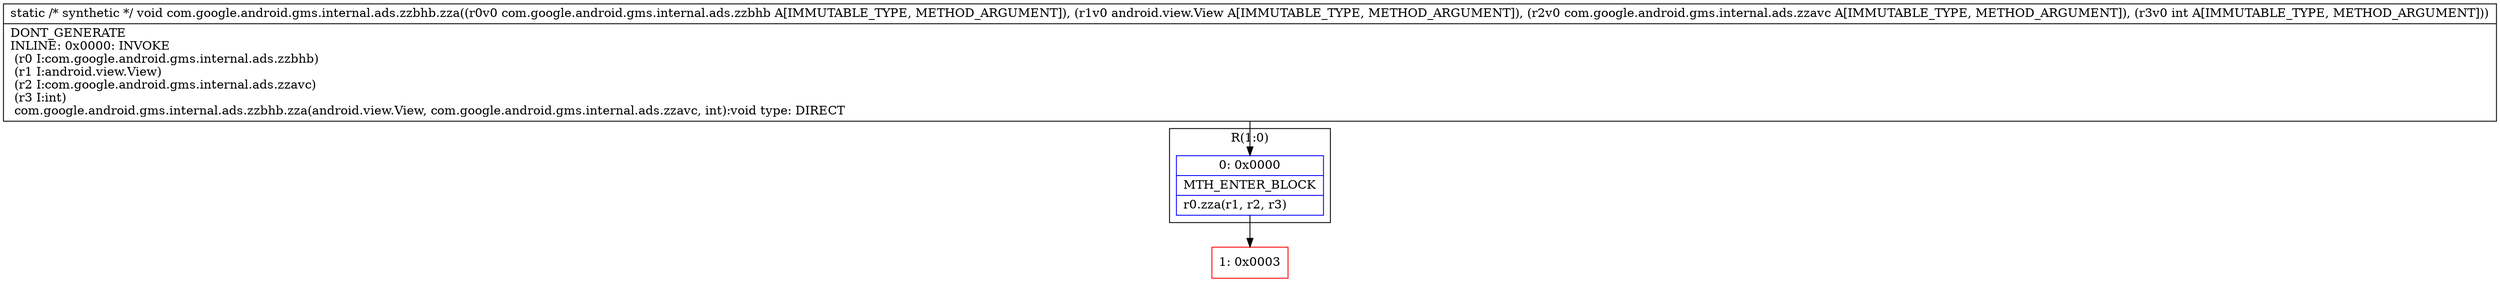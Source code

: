 digraph "CFG forcom.google.android.gms.internal.ads.zzbhb.zza(Lcom\/google\/android\/gms\/internal\/ads\/zzbhb;Landroid\/view\/View;Lcom\/google\/android\/gms\/internal\/ads\/zzavc;I)V" {
subgraph cluster_Region_593973552 {
label = "R(1:0)";
node [shape=record,color=blue];
Node_0 [shape=record,label="{0\:\ 0x0000|MTH_ENTER_BLOCK\l|r0.zza(r1, r2, r3)\l}"];
}
Node_1 [shape=record,color=red,label="{1\:\ 0x0003}"];
MethodNode[shape=record,label="{static \/* synthetic *\/ void com.google.android.gms.internal.ads.zzbhb.zza((r0v0 com.google.android.gms.internal.ads.zzbhb A[IMMUTABLE_TYPE, METHOD_ARGUMENT]), (r1v0 android.view.View A[IMMUTABLE_TYPE, METHOD_ARGUMENT]), (r2v0 com.google.android.gms.internal.ads.zzavc A[IMMUTABLE_TYPE, METHOD_ARGUMENT]), (r3v0 int A[IMMUTABLE_TYPE, METHOD_ARGUMENT]))  | DONT_GENERATE\lINLINE: 0x0000: INVOKE  \l  (r0 I:com.google.android.gms.internal.ads.zzbhb)\l  (r1 I:android.view.View)\l  (r2 I:com.google.android.gms.internal.ads.zzavc)\l  (r3 I:int)\l com.google.android.gms.internal.ads.zzbhb.zza(android.view.View, com.google.android.gms.internal.ads.zzavc, int):void type: DIRECT\l}"];
MethodNode -> Node_0;
Node_0 -> Node_1;
}

